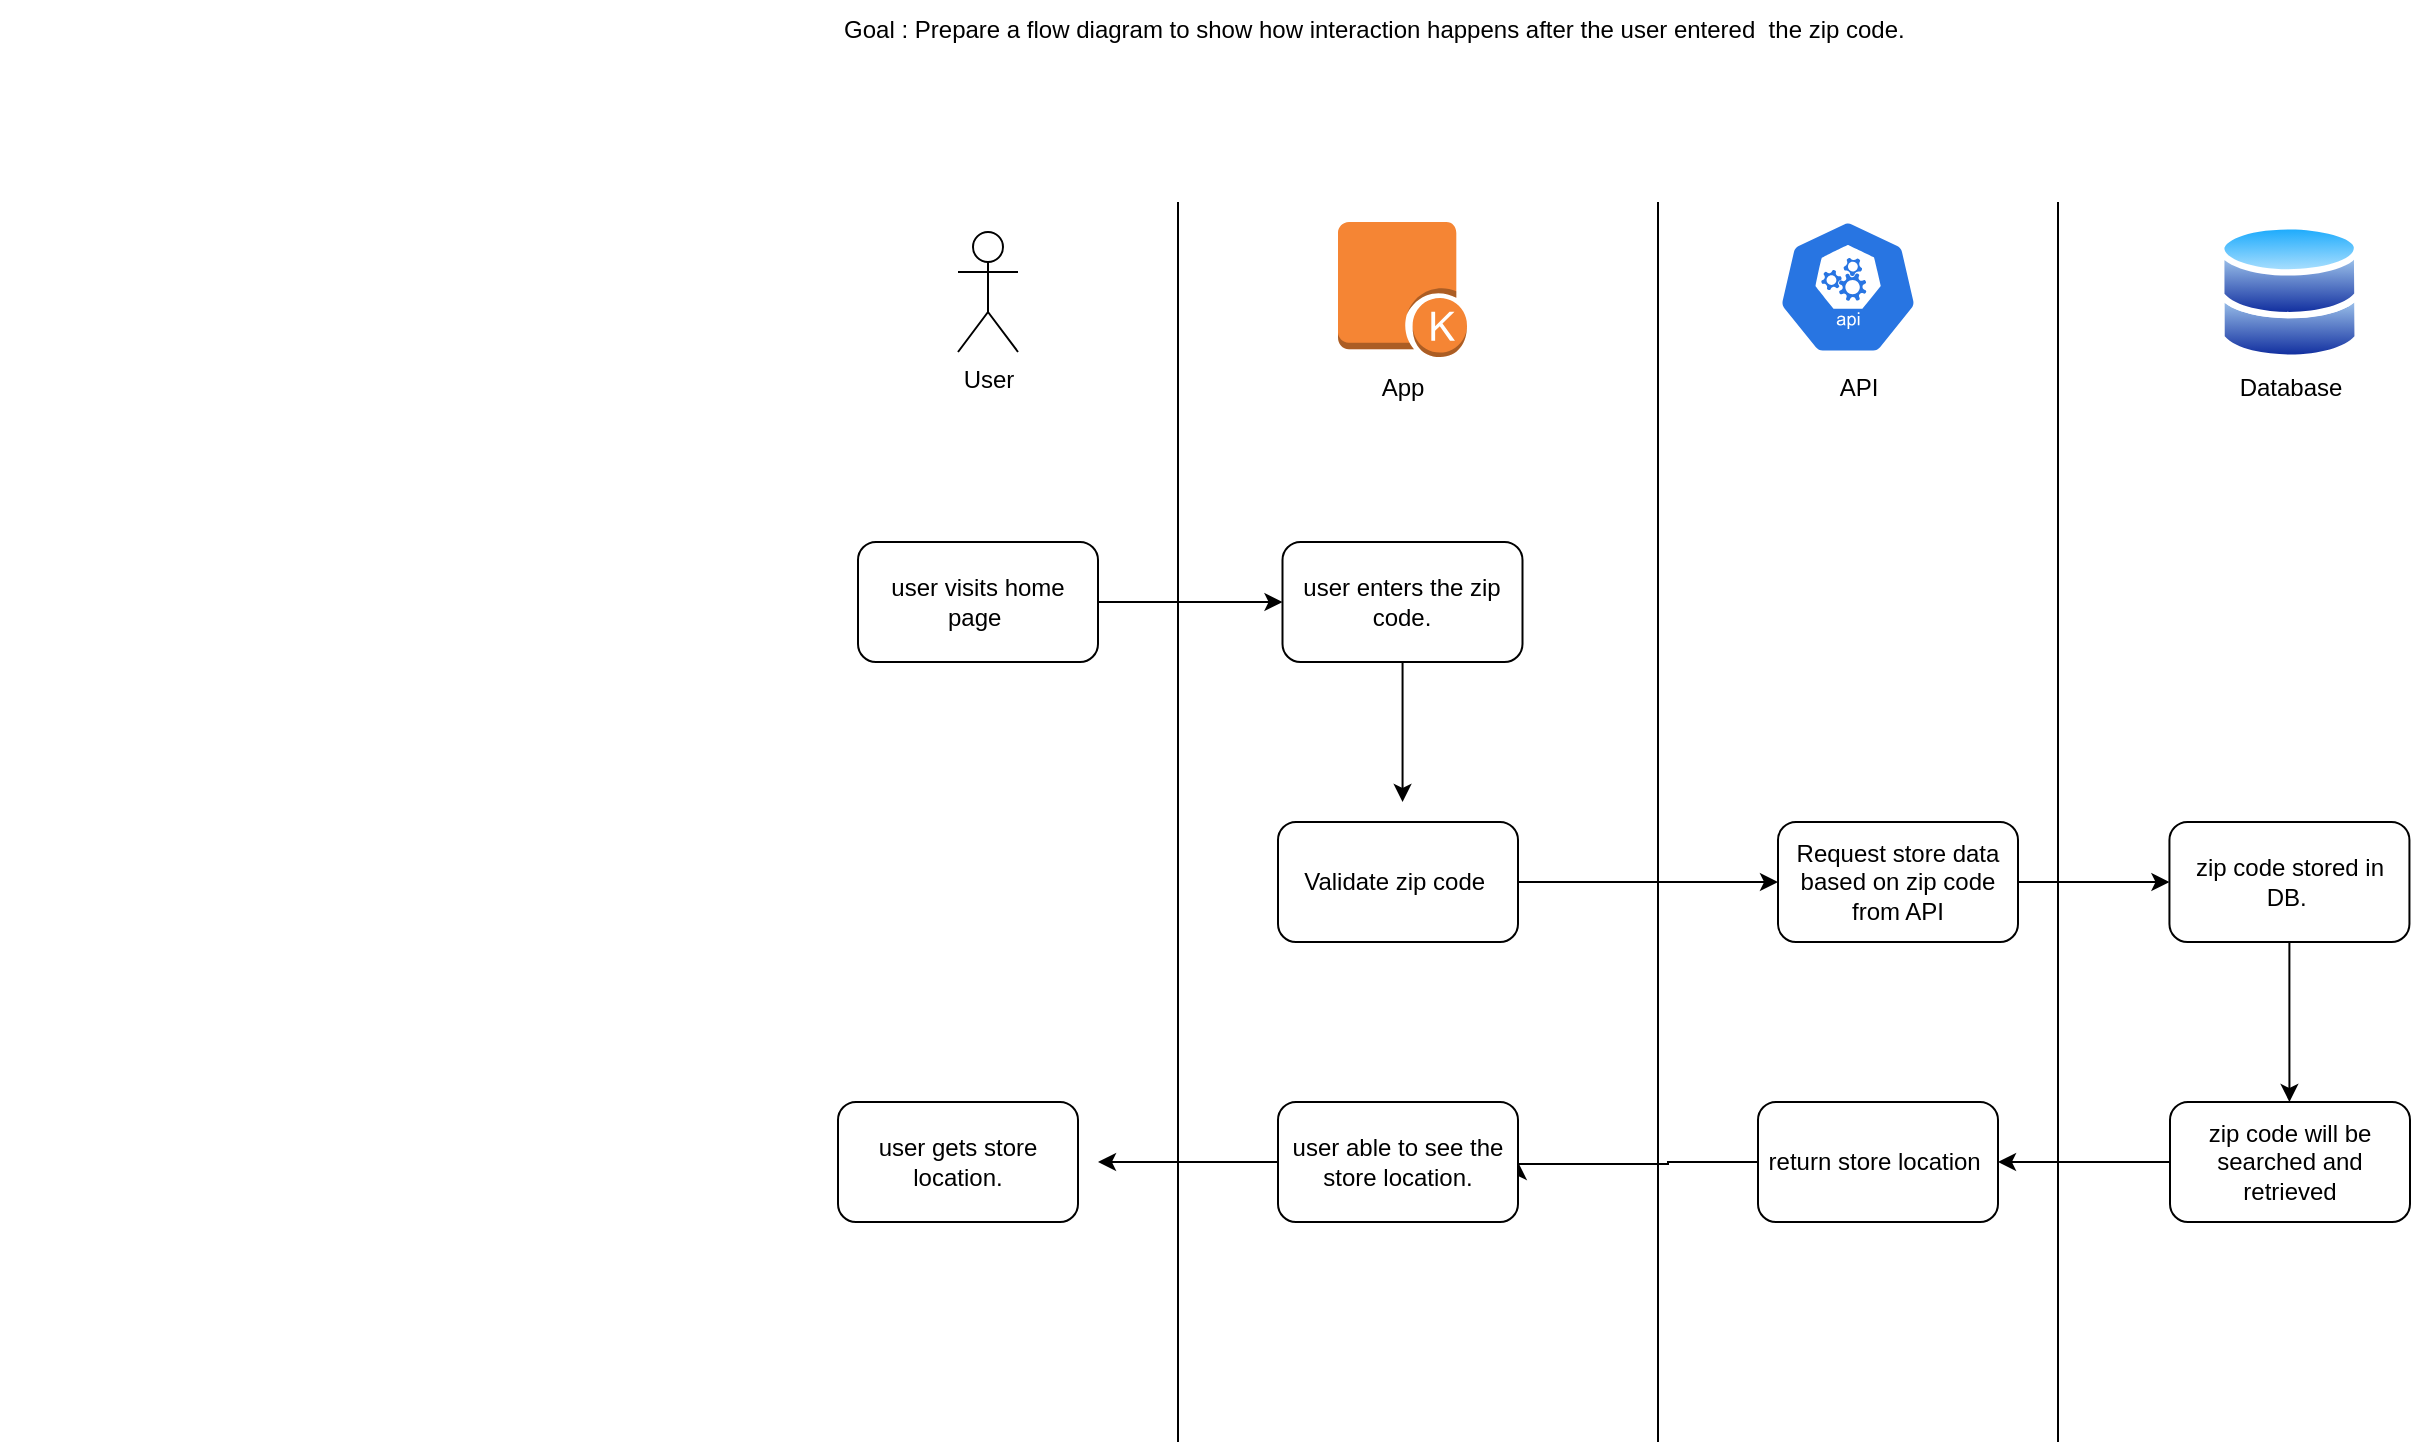 <mxfile version="21.6.3" type="github">
  <diagram name="Page-1" id="L_zDSqAfLXy7nQztbtw6">
    <mxGraphModel dx="2284" dy="719" grid="1" gridSize="10" guides="1" tooltips="1" connect="1" arrows="1" fold="1" page="1" pageScale="1" pageWidth="850" pageHeight="1100" math="0" shadow="0">
      <root>
        <mxCell id="0" />
        <mxCell id="1" parent="0" />
        <mxCell id="p_w6vnGDdGIOs9mnifWV-2" value="User" style="shape=umlActor;verticalLabelPosition=bottom;verticalAlign=top;html=1;outlineConnect=0;" vertex="1" parent="1">
          <mxGeometry x="90" y="135" width="30" height="60" as="geometry" />
        </mxCell>
        <mxCell id="p_w6vnGDdGIOs9mnifWV-6" value="" style="endArrow=none;html=1;rounded=0;" edge="1" parent="1">
          <mxGeometry width="50" height="50" relative="1" as="geometry">
            <mxPoint x="200" y="740" as="sourcePoint" />
            <mxPoint x="200" y="120" as="targetPoint" />
          </mxGeometry>
        </mxCell>
        <mxCell id="p_w6vnGDdGIOs9mnifWV-7" value="" style="endArrow=none;html=1;rounded=0;" edge="1" parent="1">
          <mxGeometry width="50" height="50" relative="1" as="geometry">
            <mxPoint x="440" y="740" as="sourcePoint" />
            <mxPoint x="440" y="120" as="targetPoint" />
          </mxGeometry>
        </mxCell>
        <mxCell id="p_w6vnGDdGIOs9mnifWV-8" value="" style="endArrow=none;html=1;rounded=0;" edge="1" parent="1">
          <mxGeometry width="50" height="50" relative="1" as="geometry">
            <mxPoint x="640" y="740" as="sourcePoint" />
            <mxPoint x="640" y="120" as="targetPoint" />
          </mxGeometry>
        </mxCell>
        <mxCell id="p_w6vnGDdGIOs9mnifWV-9" value="" style="outlineConnect=0;dashed=0;verticalLabelPosition=bottom;verticalAlign=top;align=center;html=1;shape=mxgraph.aws3.kinesis_enabled_app;fillColor=#F58534;gradientColor=none;" vertex="1" parent="1">
          <mxGeometry x="280" y="130" width="64.5" height="67.5" as="geometry" />
        </mxCell>
        <mxCell id="p_w6vnGDdGIOs9mnifWV-10" value="App&lt;br&gt;" style="text;html=1;align=center;verticalAlign=middle;resizable=0;points=[];autosize=1;strokeColor=none;fillColor=none;" vertex="1" parent="1">
          <mxGeometry x="287.25" y="197.5" width="50" height="30" as="geometry" />
        </mxCell>
        <mxCell id="p_w6vnGDdGIOs9mnifWV-11" value="" style="sketch=0;html=1;dashed=0;whitespace=wrap;fillColor=#2875E2;strokeColor=#ffffff;points=[[0.005,0.63,0],[0.1,0.2,0],[0.9,0.2,0],[0.5,0,0],[0.995,0.63,0],[0.72,0.99,0],[0.5,1,0],[0.28,0.99,0]];verticalLabelPosition=bottom;align=center;verticalAlign=top;shape=mxgraph.kubernetes.icon;prIcon=api" vertex="1" parent="1">
          <mxGeometry x="500" y="127.5" width="70" height="70" as="geometry" />
        </mxCell>
        <mxCell id="p_w6vnGDdGIOs9mnifWV-12" value="API" style="text;html=1;align=center;verticalAlign=middle;resizable=0;points=[];autosize=1;strokeColor=none;fillColor=none;" vertex="1" parent="1">
          <mxGeometry x="520" y="197.5" width="40" height="30" as="geometry" />
        </mxCell>
        <mxCell id="p_w6vnGDdGIOs9mnifWV-13" value="" style="image;aspect=fixed;perimeter=ellipsePerimeter;html=1;align=center;shadow=0;dashed=0;spacingTop=3;image=img/lib/active_directory/databases.svg;" vertex="1" parent="1">
          <mxGeometry x="720" y="130" width="71.43" height="70" as="geometry" />
        </mxCell>
        <mxCell id="p_w6vnGDdGIOs9mnifWV-14" value="Database&lt;br&gt;" style="text;html=1;align=center;verticalAlign=middle;resizable=0;points=[];autosize=1;strokeColor=none;fillColor=none;" vertex="1" parent="1">
          <mxGeometry x="715.71" y="197.5" width="80" height="30" as="geometry" />
        </mxCell>
        <mxCell id="p_w6vnGDdGIOs9mnifWV-15" value="&lt;span style=&quot;white-space: pre;&quot;&gt;&#x9;&lt;/span&gt;&lt;span style=&quot;white-space: pre;&quot;&gt;&#x9;&lt;/span&gt;&lt;span style=&quot;white-space: pre;&quot;&gt;&#x9;&lt;/span&gt;&lt;span style=&quot;white-space: pre;&quot;&gt;&#x9;&lt;/span&gt;&lt;span style=&quot;white-space: pre;&quot;&gt;&#x9;&lt;/span&gt;&lt;span style=&quot;white-space: pre;&quot;&gt;&#x9;&lt;/span&gt;&lt;span style=&quot;white-space: pre;&quot;&gt;&#x9;&lt;/span&gt;&lt;span style=&quot;white-space: pre;&quot;&gt;&#x9;&lt;/span&gt;&lt;span style=&quot;white-space: pre;&quot;&gt;&#x9;&lt;/span&gt;&lt;span style=&quot;white-space: pre;&quot;&gt;&#x9;&lt;/span&gt;&lt;span style=&quot;white-space: pre;&quot;&gt;&#x9;&lt;/span&gt;&lt;span style=&quot;white-space: pre;&quot;&gt;&#x9;&lt;/span&gt;&lt;span style=&quot;white-space: pre;&quot;&gt;&#x9;&lt;/span&gt;&lt;span style=&quot;white-space: pre;&quot;&gt;&#x9;&lt;/span&gt;Goal : Prepare a flow diagram to show how interaction happens after the user entered&amp;nbsp; the zip code." style="text;html=1;align=center;verticalAlign=middle;resizable=0;points=[];autosize=1;strokeColor=none;fillColor=none;" vertex="1" parent="1">
          <mxGeometry x="-389" y="19" width="1000" height="30" as="geometry" />
        </mxCell>
        <mxCell id="p_w6vnGDdGIOs9mnifWV-20" style="edgeStyle=orthogonalEdgeStyle;rounded=0;orthogonalLoop=1;jettySize=auto;html=1;" edge="1" parent="1" source="p_w6vnGDdGIOs9mnifWV-17" target="p_w6vnGDdGIOs9mnifWV-19">
          <mxGeometry relative="1" as="geometry" />
        </mxCell>
        <mxCell id="p_w6vnGDdGIOs9mnifWV-17" value="user visits home page&amp;nbsp;" style="rounded=1;whiteSpace=wrap;html=1;" vertex="1" parent="1">
          <mxGeometry x="40" y="290" width="120" height="60" as="geometry" />
        </mxCell>
        <mxCell id="p_w6vnGDdGIOs9mnifWV-22" style="edgeStyle=orthogonalEdgeStyle;rounded=0;orthogonalLoop=1;jettySize=auto;html=1;entryX=0.519;entryY=-0.167;entryDx=0;entryDy=0;entryPerimeter=0;" edge="1" parent="1" source="p_w6vnGDdGIOs9mnifWV-19" target="p_w6vnGDdGIOs9mnifWV-21">
          <mxGeometry relative="1" as="geometry" />
        </mxCell>
        <mxCell id="p_w6vnGDdGIOs9mnifWV-19" value="user enters the zip code." style="rounded=1;whiteSpace=wrap;html=1;" vertex="1" parent="1">
          <mxGeometry x="252.25" y="290" width="120" height="60" as="geometry" />
        </mxCell>
        <mxCell id="p_w6vnGDdGIOs9mnifWV-30" style="edgeStyle=orthogonalEdgeStyle;rounded=0;orthogonalLoop=1;jettySize=auto;html=1;entryX=0;entryY=0.5;entryDx=0;entryDy=0;" edge="1" parent="1" source="p_w6vnGDdGIOs9mnifWV-21" target="p_w6vnGDdGIOs9mnifWV-23">
          <mxGeometry relative="1" as="geometry" />
        </mxCell>
        <mxCell id="p_w6vnGDdGIOs9mnifWV-21" value="Validate zip code&amp;nbsp;" style="rounded=1;whiteSpace=wrap;html=1;" vertex="1" parent="1">
          <mxGeometry x="250" y="430" width="120" height="60" as="geometry" />
        </mxCell>
        <mxCell id="p_w6vnGDdGIOs9mnifWV-31" style="edgeStyle=orthogonalEdgeStyle;rounded=0;orthogonalLoop=1;jettySize=auto;html=1;entryX=0;entryY=0.5;entryDx=0;entryDy=0;" edge="1" parent="1" source="p_w6vnGDdGIOs9mnifWV-23" target="p_w6vnGDdGIOs9mnifWV-27">
          <mxGeometry relative="1" as="geometry" />
        </mxCell>
        <mxCell id="p_w6vnGDdGIOs9mnifWV-23" value="Request store data based on zip code from API" style="rounded=1;whiteSpace=wrap;html=1;" vertex="1" parent="1">
          <mxGeometry x="500" y="430" width="120" height="60" as="geometry" />
        </mxCell>
        <mxCell id="p_w6vnGDdGIOs9mnifWV-32" style="edgeStyle=orthogonalEdgeStyle;rounded=0;orthogonalLoop=1;jettySize=auto;html=1;" edge="1" parent="1" source="p_w6vnGDdGIOs9mnifWV-27">
          <mxGeometry relative="1" as="geometry">
            <mxPoint x="755.72" y="570" as="targetPoint" />
          </mxGeometry>
        </mxCell>
        <mxCell id="p_w6vnGDdGIOs9mnifWV-27" value="zip code stored in DB.&amp;nbsp;" style="rounded=1;whiteSpace=wrap;html=1;" vertex="1" parent="1">
          <mxGeometry x="695.72" y="430" width="120" height="60" as="geometry" />
        </mxCell>
        <mxCell id="p_w6vnGDdGIOs9mnifWV-35" style="edgeStyle=orthogonalEdgeStyle;rounded=0;orthogonalLoop=1;jettySize=auto;html=1;entryX=1;entryY=0.5;entryDx=0;entryDy=0;" edge="1" parent="1" source="p_w6vnGDdGIOs9mnifWV-33" target="p_w6vnGDdGIOs9mnifWV-34">
          <mxGeometry relative="1" as="geometry" />
        </mxCell>
        <mxCell id="p_w6vnGDdGIOs9mnifWV-33" value="zip code will be searched and retrieved" style="rounded=1;whiteSpace=wrap;html=1;" vertex="1" parent="1">
          <mxGeometry x="696" y="570" width="120" height="60" as="geometry" />
        </mxCell>
        <mxCell id="p_w6vnGDdGIOs9mnifWV-36" style="edgeStyle=orthogonalEdgeStyle;rounded=0;orthogonalLoop=1;jettySize=auto;html=1;entryX=1;entryY=0.5;entryDx=0;entryDy=0;" edge="1" parent="1" source="p_w6vnGDdGIOs9mnifWV-34" target="p_w6vnGDdGIOs9mnifWV-38">
          <mxGeometry relative="1" as="geometry">
            <mxPoint x="400" y="600" as="targetPoint" />
            <Array as="points">
              <mxPoint x="445" y="600" />
              <mxPoint x="445" y="601" />
            </Array>
          </mxGeometry>
        </mxCell>
        <mxCell id="p_w6vnGDdGIOs9mnifWV-34" value="return store location&amp;nbsp;" style="rounded=1;whiteSpace=wrap;html=1;" vertex="1" parent="1">
          <mxGeometry x="490" y="570" width="120" height="60" as="geometry" />
        </mxCell>
        <mxCell id="p_w6vnGDdGIOs9mnifWV-37" style="edgeStyle=orthogonalEdgeStyle;rounded=0;orthogonalLoop=1;jettySize=auto;html=1;" edge="1" source="p_w6vnGDdGIOs9mnifWV-38" parent="1">
          <mxGeometry relative="1" as="geometry">
            <mxPoint x="160" y="600" as="targetPoint" />
          </mxGeometry>
        </mxCell>
        <mxCell id="p_w6vnGDdGIOs9mnifWV-38" value="user able to see the store location." style="rounded=1;whiteSpace=wrap;html=1;" vertex="1" parent="1">
          <mxGeometry x="250" y="570" width="120" height="60" as="geometry" />
        </mxCell>
        <mxCell id="p_w6vnGDdGIOs9mnifWV-39" value="user gets store location." style="rounded=1;whiteSpace=wrap;html=1;" vertex="1" parent="1">
          <mxGeometry x="30" y="570" width="120" height="60" as="geometry" />
        </mxCell>
      </root>
    </mxGraphModel>
  </diagram>
</mxfile>
